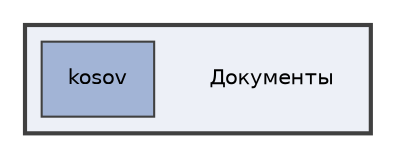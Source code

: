 digraph "/home/student/Документы"
{
 // LATEX_PDF_SIZE
  edge [fontname="Helvetica",fontsize="10",labelfontname="Helvetica",labelfontsize="10"];
  node [fontname="Helvetica",fontsize="10",shape=record];
  compound=true
  subgraph clusterdir_deea9ac2ebb701b26350058d0b80c84f {
    graph [ bgcolor="#edf0f7", pencolor="grey25", style="filled,bold,", label="", fontname="Helvetica", fontsize="10", URL="dir_deea9ac2ebb701b26350058d0b80c84f.html"]
    dir_deea9ac2ebb701b26350058d0b80c84f [shape=plaintext, label="Документы"];
  dir_157397d0c4e34f7b99f3db3d145782cb [shape=box, label="kosov", style="filled,", fillcolor="#a2b4d6", color="grey25", URL="dir_157397d0c4e34f7b99f3db3d145782cb.html"];
  }
}
